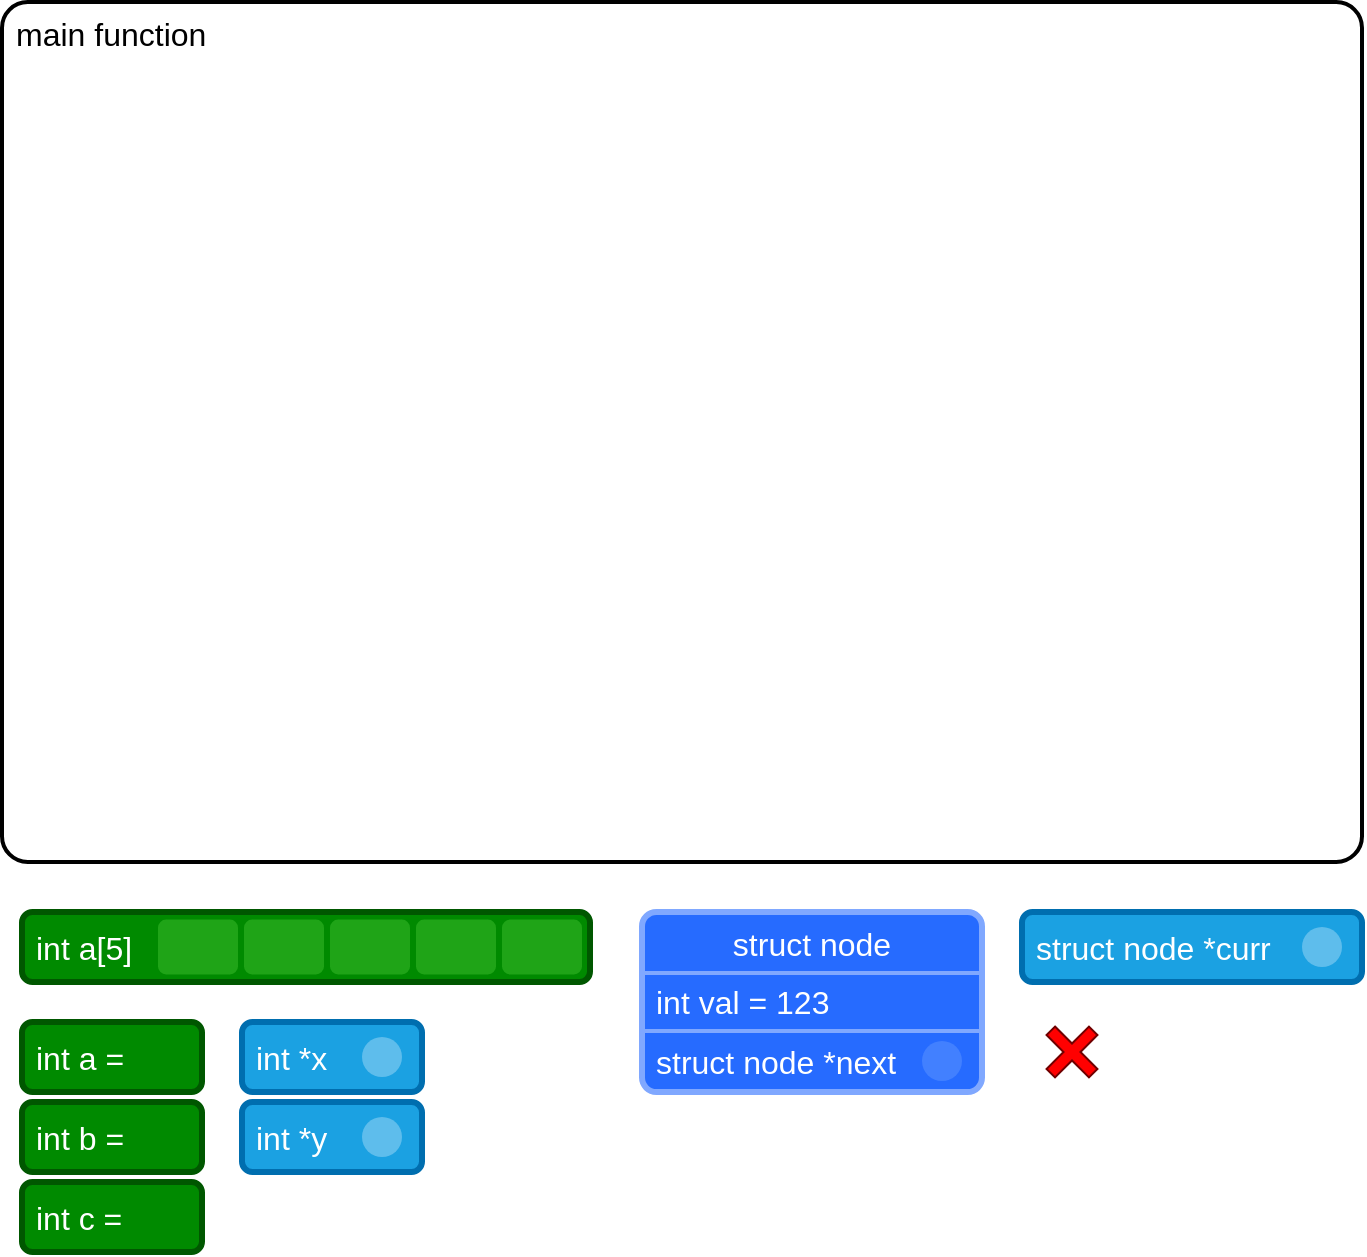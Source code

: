 <mxfile version="21.7.4" type="github" pages="2">
  <diagram id="lTI6Rybunf79CPHF1xRZ" name="Main only">
    <mxGraphModel dx="1235" dy="646" grid="1" gridSize="10" guides="1" tooltips="1" connect="1" arrows="1" fold="1" page="1" pageScale="1" pageWidth="827" pageHeight="1169" math="0" shadow="0">
      <root>
        <mxCell id="0" />
        <mxCell id="1" parent="0" />
        <mxCell id="YAuWAVg-vIqlQoeMwcdk-73" value="main function" style="rounded=1;whiteSpace=wrap;html=1;verticalAlign=top;align=left;spacingLeft=5;strokeWidth=2;fontSize=16;arcSize=3;" parent="1" vertex="1">
          <mxGeometry x="480" y="120" width="680" height="430" as="geometry" />
        </mxCell>
        <mxCell id="AWdPsdAmOmkkyqOufn5j-2" value="" style="group" parent="1" vertex="1" connectable="0">
          <mxGeometry x="600" y="630" width="90" height="35" as="geometry" />
        </mxCell>
        <mxCell id="AWdPsdAmOmkkyqOufn5j-3" value="int *x" style="rounded=1;whiteSpace=wrap;html=1;strokeWidth=3;fillColor=#1ba1e2;fontColor=#ffffff;strokeColor=#006EAF;fontSize=16;align=left;spacingLeft=5;" parent="AWdPsdAmOmkkyqOufn5j-2" vertex="1">
          <mxGeometry width="90" height="35" as="geometry" />
        </mxCell>
        <mxCell id="AWdPsdAmOmkkyqOufn5j-4" value="" style="ellipse;whiteSpace=wrap;html=1;aspect=fixed;strokeColor=none;fillColor=#5ebdec;" parent="AWdPsdAmOmkkyqOufn5j-2" vertex="1">
          <mxGeometry x="60" y="7.5" width="20" height="20" as="geometry" />
        </mxCell>
        <mxCell id="AWdPsdAmOmkkyqOufn5j-5" value="" style="group" parent="1" vertex="1" connectable="0">
          <mxGeometry x="490" y="630" width="90" height="35" as="geometry" />
        </mxCell>
        <mxCell id="AWdPsdAmOmkkyqOufn5j-6" value="int a =" style="rounded=1;whiteSpace=wrap;html=1;strokeWidth=3;fillColor=#008a00;fontColor=#ffffff;strokeColor=#005700;fontSize=16;align=left;spacingLeft=5;" parent="AWdPsdAmOmkkyqOufn5j-5" vertex="1">
          <mxGeometry width="90" height="35" as="geometry" />
        </mxCell>
        <mxCell id="AWdPsdAmOmkkyqOufn5j-9" value="" style="group;fontColor=#ffffff;" parent="1" vertex="1" connectable="0">
          <mxGeometry x="800" y="575" width="170" height="95" as="geometry" />
        </mxCell>
        <mxCell id="AWdPsdAmOmkkyqOufn5j-10" value="struct node" style="rounded=1;whiteSpace=wrap;html=1;strokeWidth=3;fillColor=#266bff;fontColor=#FFFFFF;strokeColor=#80a8ff;fontSize=16;arcSize=8;verticalAlign=top;" parent="AWdPsdAmOmkkyqOufn5j-9" vertex="1">
          <mxGeometry width="170" height="90" as="geometry" />
        </mxCell>
        <mxCell id="AWdPsdAmOmkkyqOufn5j-11" value="" style="group;fontColor=#ffffff;" parent="AWdPsdAmOmkkyqOufn5j-9" vertex="1" connectable="0">
          <mxGeometry y="30.5" width="170" height="29" as="geometry" />
        </mxCell>
        <mxCell id="AWdPsdAmOmkkyqOufn5j-12" value="int val = 123" style="rounded=0;whiteSpace=wrap;html=1;fontFamily=Helvetica;fontSize=16;fontColor=#ffffff;fillColor=none;strokeWidth=2;strokeColor=#80a8ff;align=left;spacingLeft=5;" parent="AWdPsdAmOmkkyqOufn5j-11" vertex="1">
          <mxGeometry width="170" height="29" as="geometry" />
        </mxCell>
        <mxCell id="AWdPsdAmOmkkyqOufn5j-14" value="&lt;font style=&quot;font-size: 16px;&quot;&gt;struct node *next&lt;br&gt;&lt;/font&gt;" style="text;html=1;strokeColor=none;fillColor=none;align=left;verticalAlign=middle;whiteSpace=wrap;rounded=0;fontSize=11;fontFamily=Helvetica;fontColor=#FFFFFF;spacingLeft=5;" parent="AWdPsdAmOmkkyqOufn5j-9" vertex="1">
          <mxGeometry y="59.5" width="160" height="30" as="geometry" />
        </mxCell>
        <mxCell id="AWdPsdAmOmkkyqOufn5j-15" value="" style="ellipse;whiteSpace=wrap;html=1;aspect=fixed;fontFamily=Helvetica;fontSize=11;fontColor=default;strokeColor=none;fillColor=#4280ff;" parent="AWdPsdAmOmkkyqOufn5j-9" vertex="1">
          <mxGeometry x="140" y="64.5" width="20" height="20" as="geometry" />
        </mxCell>
        <mxCell id="AWdPsdAmOmkkyqOufn5j-16" value="" style="group" parent="1" vertex="1" connectable="0">
          <mxGeometry x="990" y="575" width="170" height="35" as="geometry" />
        </mxCell>
        <mxCell id="AWdPsdAmOmkkyqOufn5j-17" value="struct node *curr" style="rounded=1;whiteSpace=wrap;html=1;strokeWidth=3;fillColor=#1ba1e2;fontColor=#ffffff;strokeColor=#006EAF;fontSize=16;align=left;spacingLeft=5;" parent="AWdPsdAmOmkkyqOufn5j-16" vertex="1">
          <mxGeometry width="170" height="35" as="geometry" />
        </mxCell>
        <mxCell id="AWdPsdAmOmkkyqOufn5j-18" value="" style="ellipse;whiteSpace=wrap;html=1;aspect=fixed;strokeColor=none;fillColor=#5ebdec;" parent="AWdPsdAmOmkkyqOufn5j-16" vertex="1">
          <mxGeometry x="140" y="7.5" width="20" height="20" as="geometry" />
        </mxCell>
        <mxCell id="AWdPsdAmOmkkyqOufn5j-19" value="" style="group" parent="1" vertex="1" connectable="0">
          <mxGeometry x="490" y="575" width="290" height="35" as="geometry" />
        </mxCell>
        <mxCell id="AWdPsdAmOmkkyqOufn5j-20" value="int a[5]" style="rounded=1;whiteSpace=wrap;html=1;strokeWidth=3;fillColor=#008a00;fontColor=#ffffff;strokeColor=#005700;fontSize=16;align=left;spacingLeft=5;" parent="AWdPsdAmOmkkyqOufn5j-19" vertex="1">
          <mxGeometry width="284" height="35" as="geometry" />
        </mxCell>
        <mxCell id="AWdPsdAmOmkkyqOufn5j-21" value="" style="rounded=1;whiteSpace=wrap;html=1;fillColor=#1fa417;strokeColor=none;fontSize=16;fontColor=#FFFFFF;" parent="AWdPsdAmOmkkyqOufn5j-19" vertex="1">
          <mxGeometry x="68" y="3.75" width="40" height="27.5" as="geometry" />
        </mxCell>
        <mxCell id="AWdPsdAmOmkkyqOufn5j-22" value="" style="rounded=1;whiteSpace=wrap;html=1;fillColor=#1fa417;strokeColor=none;fontSize=16;fontColor=#FFFFFF;" parent="AWdPsdAmOmkkyqOufn5j-19" vertex="1">
          <mxGeometry x="111" y="3.75" width="40" height="27.5" as="geometry" />
        </mxCell>
        <mxCell id="AWdPsdAmOmkkyqOufn5j-23" value="" style="rounded=1;whiteSpace=wrap;html=1;fillColor=#1fa417;strokeColor=none;fontSize=16;fontColor=#FFFFFF;" parent="AWdPsdAmOmkkyqOufn5j-19" vertex="1">
          <mxGeometry x="154" y="3.75" width="40" height="27.5" as="geometry" />
        </mxCell>
        <mxCell id="AWdPsdAmOmkkyqOufn5j-24" value="" style="rounded=1;whiteSpace=wrap;html=1;fillColor=#1fa417;strokeColor=none;fontSize=16;fontColor=#FFFFFF;" parent="AWdPsdAmOmkkyqOufn5j-19" vertex="1">
          <mxGeometry x="197" y="3.75" width="40" height="27.5" as="geometry" />
        </mxCell>
        <mxCell id="AWdPsdAmOmkkyqOufn5j-25" value="" style="rounded=1;whiteSpace=wrap;html=1;fillColor=#1fa417;strokeColor=none;fontSize=16;fontColor=#FFFFFF;" parent="AWdPsdAmOmkkyqOufn5j-19" vertex="1">
          <mxGeometry x="240" y="3.75" width="40" height="27.5" as="geometry" />
        </mxCell>
        <mxCell id="AWdPsdAmOmkkyqOufn5j-26" value="" style="shape=cross;whiteSpace=wrap;html=1;rotation=45;fillColor=#ff0000;fontColor=#ffffff;strokeColor=#6F0000;" parent="1" vertex="1">
          <mxGeometry x="1000" y="630" width="30" height="30" as="geometry" />
        </mxCell>
        <mxCell id="YyO7x9YGgLROypceHkqg-3" value="" style="group" vertex="1" connectable="0" parent="1">
          <mxGeometry x="490" y="670" width="90" height="35" as="geometry" />
        </mxCell>
        <mxCell id="YyO7x9YGgLROypceHkqg-4" value="int b = " style="rounded=1;whiteSpace=wrap;html=1;strokeWidth=3;fillColor=#008a00;fontColor=#ffffff;strokeColor=#005700;fontSize=16;align=left;spacingLeft=5;" vertex="1" parent="YyO7x9YGgLROypceHkqg-3">
          <mxGeometry width="90" height="35" as="geometry" />
        </mxCell>
        <mxCell id="YyO7x9YGgLROypceHkqg-5" value="" style="group" vertex="1" connectable="0" parent="1">
          <mxGeometry x="490" y="710" width="90" height="35" as="geometry" />
        </mxCell>
        <mxCell id="YyO7x9YGgLROypceHkqg-6" value="int c = " style="rounded=1;whiteSpace=wrap;html=1;strokeWidth=3;fillColor=#008a00;fontColor=#ffffff;strokeColor=#005700;fontSize=16;align=left;spacingLeft=5;" vertex="1" parent="YyO7x9YGgLROypceHkqg-5">
          <mxGeometry width="90" height="35" as="geometry" />
        </mxCell>
        <mxCell id="YyO7x9YGgLROypceHkqg-9" value="" style="group" vertex="1" connectable="0" parent="1">
          <mxGeometry x="600" y="670" width="90" height="35" as="geometry" />
        </mxCell>
        <mxCell id="YyO7x9YGgLROypceHkqg-10" value="int *y" style="rounded=1;whiteSpace=wrap;html=1;strokeWidth=3;fillColor=#1ba1e2;fontColor=#ffffff;strokeColor=#006EAF;fontSize=16;align=left;spacingLeft=5;" vertex="1" parent="YyO7x9YGgLROypceHkqg-9">
          <mxGeometry width="90" height="35" as="geometry" />
        </mxCell>
        <mxCell id="YyO7x9YGgLROypceHkqg-11" value="" style="ellipse;whiteSpace=wrap;html=1;aspect=fixed;strokeColor=none;fillColor=#5ebdec;" vertex="1" parent="YyO7x9YGgLROypceHkqg-9">
          <mxGeometry x="60" y="7.5" width="20" height="20" as="geometry" />
        </mxCell>
      </root>
    </mxGraphModel>
  </diagram>
  <diagram name="Stack and Heap" id="Uz0zYNzVujmZrUHMxS0G">
    <mxGraphModel dx="1434" dy="813" grid="1" gridSize="10" guides="1" tooltips="1" connect="1" arrows="1" fold="1" page="1" pageScale="1" pageWidth="827" pageHeight="1169" math="0" shadow="0">
      <root>
        <mxCell id="7e00Met0-57R7suoQJNf-0" />
        <mxCell id="7e00Met0-57R7suoQJNf-1" parent="7e00Met0-57R7suoQJNf-0" />
        <mxCell id="7e00Met0-57R7suoQJNf-2" value="Stack" style="rounded=1;whiteSpace=wrap;html=1;verticalAlign=top;align=left;spacingLeft=5;strokeWidth=2;fontSize=16;arcSize=3;" parent="7e00Met0-57R7suoQJNf-1" vertex="1">
          <mxGeometry x="440" y="80" width="380" height="470" as="geometry" />
        </mxCell>
        <mxCell id="Dv_TN0KEXWMm8i4AllRI-0" value="Heap" style="rounded=1;whiteSpace=wrap;html=1;verticalAlign=top;align=left;spacingLeft=5;strokeWidth=2;fontSize=16;arcSize=3;" parent="7e00Met0-57R7suoQJNf-1" vertex="1">
          <mxGeometry x="860" y="80" width="340" height="470" as="geometry" />
        </mxCell>
        <mxCell id="UtHMdQGX12R4ScdmhFkK-0" value="main" style="rounded=1;whiteSpace=wrap;html=1;verticalAlign=top;align=left;spacingLeft=5;strokeWidth=2;fontSize=16;arcSize=9;" parent="7e00Met0-57R7suoQJNf-1" vertex="1">
          <mxGeometry x="465" y="460" width="330" height="80" as="geometry" />
        </mxCell>
        <mxCell id="NwaSAqHlkFHVlCIynRcE-0" value="" style="group" parent="7e00Met0-57R7suoQJNf-1" vertex="1" connectable="0">
          <mxGeometry x="600" y="630" width="90" height="35" as="geometry" />
        </mxCell>
        <mxCell id="NwaSAqHlkFHVlCIynRcE-1" value="int *a" style="rounded=1;whiteSpace=wrap;html=1;strokeWidth=3;fillColor=#1ba1e2;fontColor=#ffffff;strokeColor=#006EAF;fontSize=16;align=left;spacingLeft=5;" parent="NwaSAqHlkFHVlCIynRcE-0" vertex="1">
          <mxGeometry width="90" height="35" as="geometry" />
        </mxCell>
        <mxCell id="NwaSAqHlkFHVlCIynRcE-2" value="" style="ellipse;whiteSpace=wrap;html=1;aspect=fixed;strokeColor=none;fillColor=#5ebdec;" parent="NwaSAqHlkFHVlCIynRcE-0" vertex="1">
          <mxGeometry x="60" y="7.5" width="20" height="20" as="geometry" />
        </mxCell>
        <mxCell id="NwaSAqHlkFHVlCIynRcE-3" value="" style="group" parent="7e00Met0-57R7suoQJNf-1" vertex="1" connectable="0">
          <mxGeometry x="490" y="630" width="90" height="35" as="geometry" />
        </mxCell>
        <mxCell id="NwaSAqHlkFHVlCIynRcE-4" value="int a = 123" style="rounded=1;whiteSpace=wrap;html=1;strokeWidth=3;fillColor=#008a00;fontColor=#ffffff;strokeColor=#005700;fontSize=16;align=left;spacingLeft=5;" parent="NwaSAqHlkFHVlCIynRcE-3" vertex="1">
          <mxGeometry width="90" height="35" as="geometry" />
        </mxCell>
        <mxCell id="NwaSAqHlkFHVlCIynRcE-5" value="" style="group;fontColor=#ffffff;" parent="7e00Met0-57R7suoQJNf-1" vertex="1" connectable="0">
          <mxGeometry x="800" y="575" width="170" height="95" as="geometry" />
        </mxCell>
        <mxCell id="NwaSAqHlkFHVlCIynRcE-6" value="struct node" style="rounded=1;whiteSpace=wrap;html=1;strokeWidth=3;fillColor=#266bff;fontColor=#FFFFFF;strokeColor=#80a8ff;fontSize=16;arcSize=8;verticalAlign=top;" parent="NwaSAqHlkFHVlCIynRcE-5" vertex="1">
          <mxGeometry width="170" height="90" as="geometry" />
        </mxCell>
        <mxCell id="NwaSAqHlkFHVlCIynRcE-7" value="" style="group;fontColor=#ffffff;" parent="NwaSAqHlkFHVlCIynRcE-5" vertex="1" connectable="0">
          <mxGeometry y="30.5" width="170" height="29" as="geometry" />
        </mxCell>
        <mxCell id="NwaSAqHlkFHVlCIynRcE-8" value="int val = 123" style="rounded=0;whiteSpace=wrap;html=1;fontFamily=Helvetica;fontSize=16;fontColor=#ffffff;fillColor=none;strokeWidth=2;strokeColor=#80a8ff;align=left;spacingLeft=5;" parent="NwaSAqHlkFHVlCIynRcE-7" vertex="1">
          <mxGeometry width="170" height="29" as="geometry" />
        </mxCell>
        <mxCell id="NwaSAqHlkFHVlCIynRcE-9" value="&lt;font style=&quot;font-size: 16px;&quot;&gt;struct node *next&lt;br&gt;&lt;/font&gt;" style="text;html=1;strokeColor=none;fillColor=none;align=left;verticalAlign=middle;whiteSpace=wrap;rounded=0;fontSize=11;fontFamily=Helvetica;fontColor=#FFFFFF;spacingLeft=5;" parent="NwaSAqHlkFHVlCIynRcE-5" vertex="1">
          <mxGeometry y="59.5" width="160" height="30" as="geometry" />
        </mxCell>
        <mxCell id="NwaSAqHlkFHVlCIynRcE-10" value="" style="ellipse;whiteSpace=wrap;html=1;aspect=fixed;fontFamily=Helvetica;fontSize=11;fontColor=default;strokeColor=none;fillColor=#4280ff;" parent="NwaSAqHlkFHVlCIynRcE-5" vertex="1">
          <mxGeometry x="140" y="64.5" width="20" height="20" as="geometry" />
        </mxCell>
        <mxCell id="NwaSAqHlkFHVlCIynRcE-11" value="" style="group" parent="7e00Met0-57R7suoQJNf-1" vertex="1" connectable="0">
          <mxGeometry x="990" y="575" width="170" height="35" as="geometry" />
        </mxCell>
        <mxCell id="NwaSAqHlkFHVlCIynRcE-12" value="struct node *curr" style="rounded=1;whiteSpace=wrap;html=1;strokeWidth=3;fillColor=#1ba1e2;fontColor=#ffffff;strokeColor=#006EAF;fontSize=16;align=left;spacingLeft=5;" parent="NwaSAqHlkFHVlCIynRcE-11" vertex="1">
          <mxGeometry width="170" height="35" as="geometry" />
        </mxCell>
        <mxCell id="NwaSAqHlkFHVlCIynRcE-13" value="" style="ellipse;whiteSpace=wrap;html=1;aspect=fixed;strokeColor=none;fillColor=#5ebdec;" parent="NwaSAqHlkFHVlCIynRcE-11" vertex="1">
          <mxGeometry x="140" y="7.5" width="20" height="20" as="geometry" />
        </mxCell>
        <mxCell id="NwaSAqHlkFHVlCIynRcE-14" value="" style="group" parent="7e00Met0-57R7suoQJNf-1" vertex="1" connectable="0">
          <mxGeometry x="490" y="575" width="290" height="35" as="geometry" />
        </mxCell>
        <mxCell id="NwaSAqHlkFHVlCIynRcE-15" value="int a[5]" style="rounded=1;whiteSpace=wrap;html=1;strokeWidth=3;fillColor=#008a00;fontColor=#ffffff;strokeColor=#005700;fontSize=16;align=left;spacingLeft=5;" parent="NwaSAqHlkFHVlCIynRcE-14" vertex="1">
          <mxGeometry width="284" height="35" as="geometry" />
        </mxCell>
        <mxCell id="NwaSAqHlkFHVlCIynRcE-16" value="" style="rounded=1;whiteSpace=wrap;html=1;fillColor=#1fa417;strokeColor=none;fontSize=16;fontColor=#FFFFFF;" parent="NwaSAqHlkFHVlCIynRcE-14" vertex="1">
          <mxGeometry x="68" y="3.75" width="40" height="27.5" as="geometry" />
        </mxCell>
        <mxCell id="NwaSAqHlkFHVlCIynRcE-17" value="" style="rounded=1;whiteSpace=wrap;html=1;fillColor=#1fa417;strokeColor=none;fontSize=16;fontColor=#FFFFFF;" parent="NwaSAqHlkFHVlCIynRcE-14" vertex="1">
          <mxGeometry x="111" y="3.75" width="40" height="27.5" as="geometry" />
        </mxCell>
        <mxCell id="NwaSAqHlkFHVlCIynRcE-18" value="" style="rounded=1;whiteSpace=wrap;html=1;fillColor=#1fa417;strokeColor=none;fontSize=16;fontColor=#FFFFFF;" parent="NwaSAqHlkFHVlCIynRcE-14" vertex="1">
          <mxGeometry x="154" y="3.75" width="40" height="27.5" as="geometry" />
        </mxCell>
        <mxCell id="NwaSAqHlkFHVlCIynRcE-19" value="" style="rounded=1;whiteSpace=wrap;html=1;fillColor=#1fa417;strokeColor=none;fontSize=16;fontColor=#FFFFFF;" parent="NwaSAqHlkFHVlCIynRcE-14" vertex="1">
          <mxGeometry x="197" y="3.75" width="40" height="27.5" as="geometry" />
        </mxCell>
        <mxCell id="NwaSAqHlkFHVlCIynRcE-20" value="" style="rounded=1;whiteSpace=wrap;html=1;fillColor=#1fa417;strokeColor=none;fontSize=16;fontColor=#FFFFFF;" parent="NwaSAqHlkFHVlCIynRcE-14" vertex="1">
          <mxGeometry x="240" y="3.75" width="40" height="27.5" as="geometry" />
        </mxCell>
        <mxCell id="NwaSAqHlkFHVlCIynRcE-21" value="" style="shape=cross;whiteSpace=wrap;html=1;rotation=45;fillColor=#ff0000;fontColor=#ffffff;strokeColor=#6F0000;" parent="7e00Met0-57R7suoQJNf-1" vertex="1">
          <mxGeometry x="1000" y="630" width="30" height="30" as="geometry" />
        </mxCell>
      </root>
    </mxGraphModel>
  </diagram>
</mxfile>
